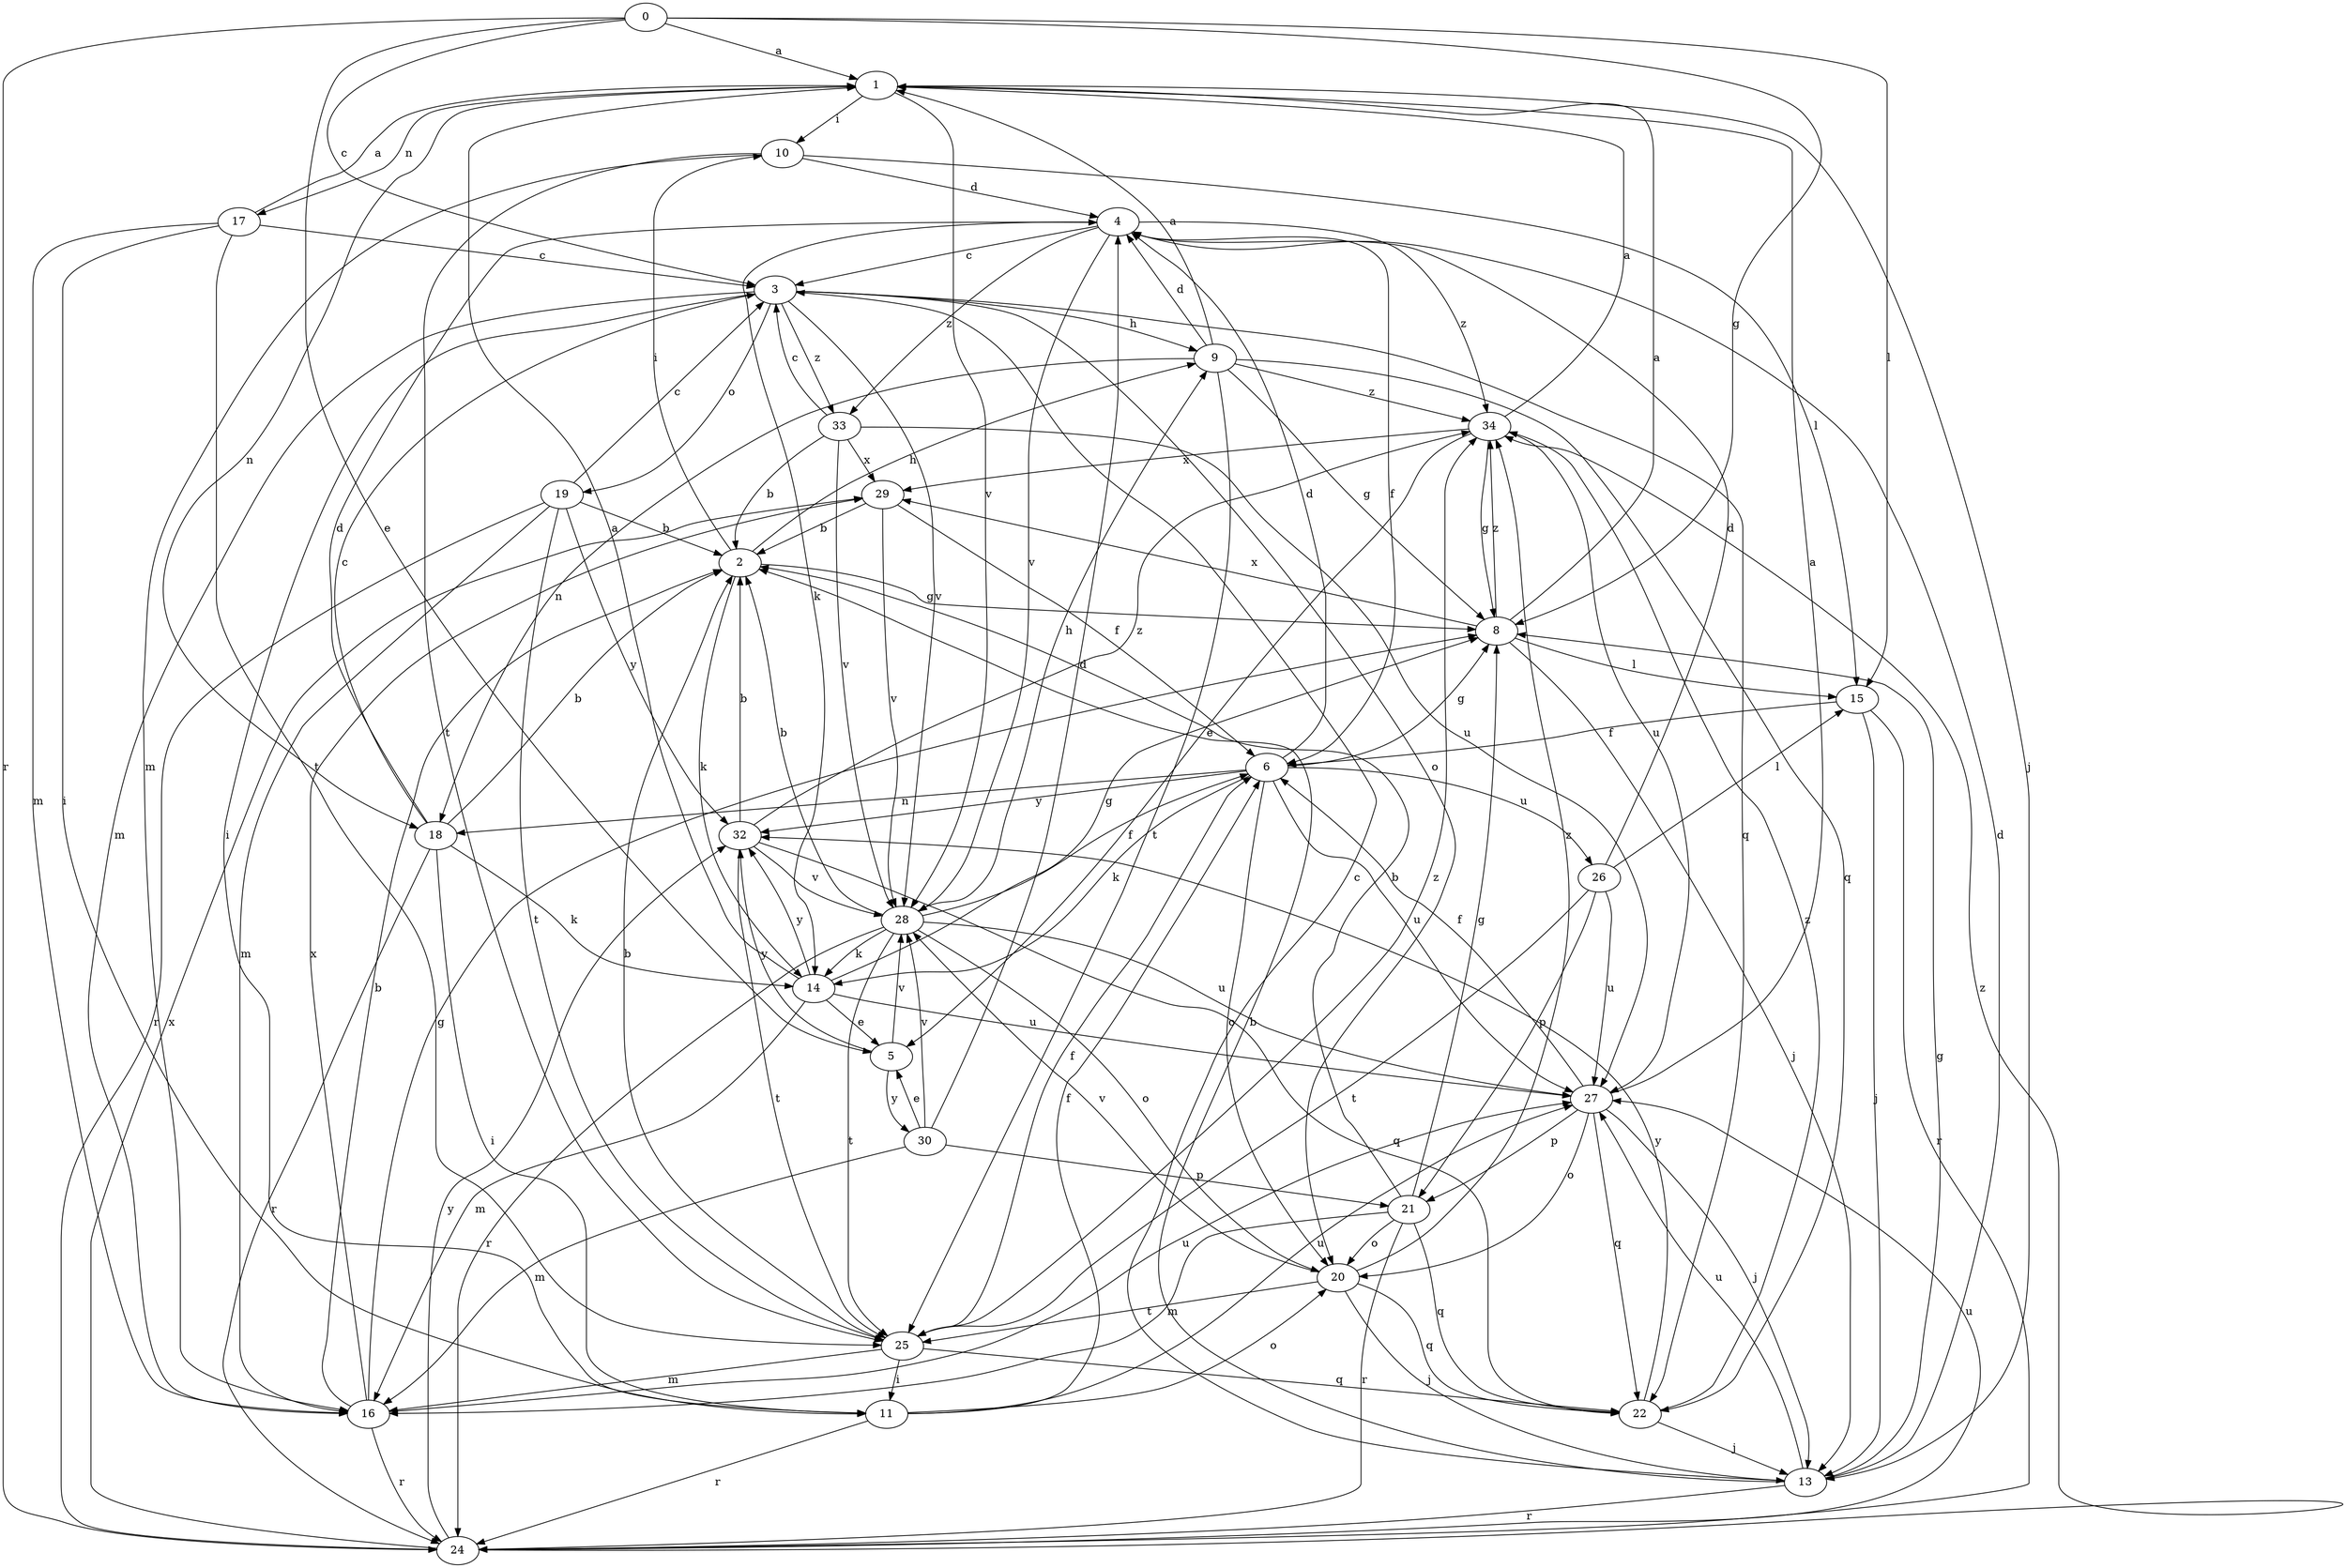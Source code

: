 strict digraph  {
0;
1;
2;
3;
4;
5;
6;
8;
9;
10;
11;
13;
14;
15;
16;
17;
18;
19;
20;
21;
22;
24;
25;
26;
27;
28;
29;
30;
32;
33;
34;
0 -> 1  [label=a];
0 -> 3  [label=c];
0 -> 5  [label=e];
0 -> 8  [label=g];
0 -> 15  [label=l];
0 -> 24  [label=r];
1 -> 10  [label=i];
1 -> 13  [label=j];
1 -> 17  [label=n];
1 -> 18  [label=n];
1 -> 28  [label=v];
2 -> 8  [label=g];
2 -> 9  [label=h];
2 -> 10  [label=i];
2 -> 14  [label=k];
3 -> 9  [label=h];
3 -> 11  [label=i];
3 -> 16  [label=m];
3 -> 19  [label=o];
3 -> 20  [label=o];
3 -> 22  [label=q];
3 -> 28  [label=v];
3 -> 33  [label=z];
4 -> 3  [label=c];
4 -> 6  [label=f];
4 -> 14  [label=k];
4 -> 28  [label=v];
4 -> 33  [label=z];
4 -> 34  [label=z];
5 -> 28  [label=v];
5 -> 30  [label=y];
5 -> 32  [label=y];
6 -> 4  [label=d];
6 -> 8  [label=g];
6 -> 14  [label=k];
6 -> 18  [label=n];
6 -> 20  [label=o];
6 -> 26  [label=u];
6 -> 27  [label=u];
6 -> 32  [label=y];
8 -> 1  [label=a];
8 -> 13  [label=j];
8 -> 15  [label=l];
8 -> 29  [label=x];
8 -> 34  [label=z];
9 -> 1  [label=a];
9 -> 4  [label=d];
9 -> 8  [label=g];
9 -> 18  [label=n];
9 -> 22  [label=q];
9 -> 25  [label=t];
9 -> 34  [label=z];
10 -> 4  [label=d];
10 -> 15  [label=l];
10 -> 16  [label=m];
10 -> 25  [label=t];
11 -> 6  [label=f];
11 -> 20  [label=o];
11 -> 24  [label=r];
11 -> 27  [label=u];
13 -> 2  [label=b];
13 -> 3  [label=c];
13 -> 4  [label=d];
13 -> 8  [label=g];
13 -> 24  [label=r];
13 -> 27  [label=u];
14 -> 1  [label=a];
14 -> 5  [label=e];
14 -> 8  [label=g];
14 -> 16  [label=m];
14 -> 27  [label=u];
14 -> 32  [label=y];
15 -> 6  [label=f];
15 -> 13  [label=j];
15 -> 24  [label=r];
16 -> 2  [label=b];
16 -> 8  [label=g];
16 -> 24  [label=r];
16 -> 27  [label=u];
16 -> 29  [label=x];
17 -> 1  [label=a];
17 -> 3  [label=c];
17 -> 11  [label=i];
17 -> 16  [label=m];
17 -> 25  [label=t];
18 -> 2  [label=b];
18 -> 3  [label=c];
18 -> 4  [label=d];
18 -> 11  [label=i];
18 -> 14  [label=k];
18 -> 24  [label=r];
19 -> 2  [label=b];
19 -> 3  [label=c];
19 -> 16  [label=m];
19 -> 24  [label=r];
19 -> 25  [label=t];
19 -> 32  [label=y];
20 -> 13  [label=j];
20 -> 22  [label=q];
20 -> 25  [label=t];
20 -> 28  [label=v];
20 -> 34  [label=z];
21 -> 2  [label=b];
21 -> 8  [label=g];
21 -> 16  [label=m];
21 -> 20  [label=o];
21 -> 22  [label=q];
21 -> 24  [label=r];
22 -> 13  [label=j];
22 -> 32  [label=y];
22 -> 34  [label=z];
24 -> 27  [label=u];
24 -> 29  [label=x];
24 -> 32  [label=y];
24 -> 34  [label=z];
25 -> 2  [label=b];
25 -> 6  [label=f];
25 -> 11  [label=i];
25 -> 16  [label=m];
25 -> 22  [label=q];
25 -> 34  [label=z];
26 -> 4  [label=d];
26 -> 15  [label=l];
26 -> 21  [label=p];
26 -> 25  [label=t];
26 -> 27  [label=u];
27 -> 1  [label=a];
27 -> 6  [label=f];
27 -> 13  [label=j];
27 -> 20  [label=o];
27 -> 21  [label=p];
27 -> 22  [label=q];
28 -> 2  [label=b];
28 -> 6  [label=f];
28 -> 9  [label=h];
28 -> 14  [label=k];
28 -> 20  [label=o];
28 -> 24  [label=r];
28 -> 25  [label=t];
28 -> 27  [label=u];
29 -> 2  [label=b];
29 -> 6  [label=f];
29 -> 28  [label=v];
30 -> 4  [label=d];
30 -> 5  [label=e];
30 -> 16  [label=m];
30 -> 21  [label=p];
30 -> 28  [label=v];
32 -> 2  [label=b];
32 -> 22  [label=q];
32 -> 25  [label=t];
32 -> 28  [label=v];
32 -> 34  [label=z];
33 -> 2  [label=b];
33 -> 3  [label=c];
33 -> 27  [label=u];
33 -> 28  [label=v];
33 -> 29  [label=x];
34 -> 1  [label=a];
34 -> 5  [label=e];
34 -> 8  [label=g];
34 -> 27  [label=u];
34 -> 29  [label=x];
}

